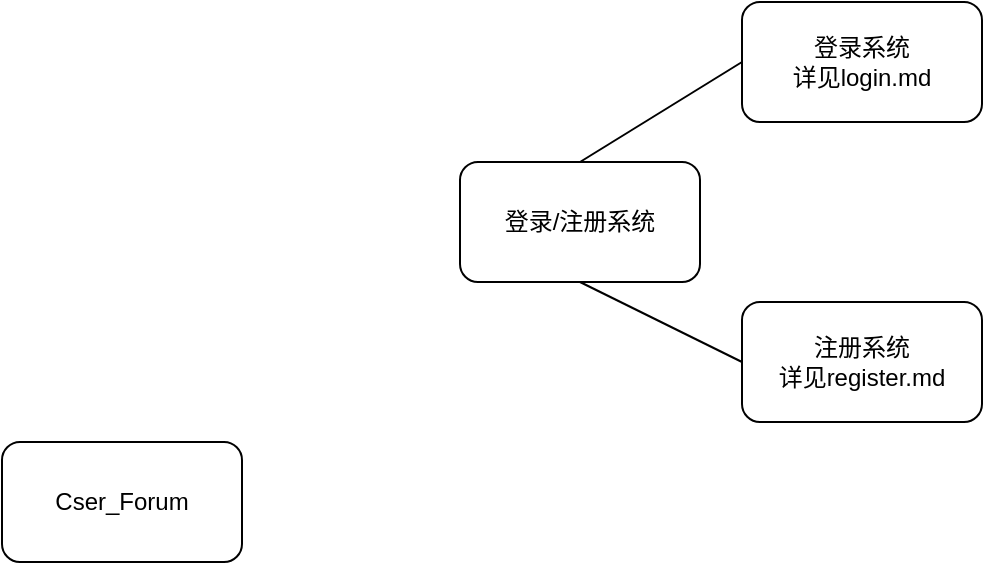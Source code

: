 <mxfile>
    <diagram id="WAMHOY3lVqfPAKeOcEzL" name="第 1 页">
        <mxGraphModel dx="2718" dy="2122" grid="1" gridSize="10" guides="1" tooltips="1" connect="1" arrows="1" fold="1" page="1" pageScale="1" pageWidth="827" pageHeight="1169" math="0" shadow="0">
            <root>
                <mxCell id="0"/>
                <mxCell id="1" parent="0"/>
                <mxCell id="2" value="Cser_Forum" style="rounded=1;whiteSpace=wrap;html=1;" parent="1" vertex="1">
                    <mxGeometry x="-1590" y="160" width="120" height="60" as="geometry"/>
                </mxCell>
                <mxCell id="3" value="登录/注册系统" style="rounded=1;whiteSpace=wrap;html=1;" parent="1" vertex="1">
                    <mxGeometry x="-1361" y="20" width="120" height="60" as="geometry"/>
                </mxCell>
                <mxCell id="4" value="登录系统&lt;div&gt;详见login.md&lt;/div&gt;" style="rounded=1;whiteSpace=wrap;html=1;" parent="1" vertex="1">
                    <mxGeometry x="-1220" y="-60" width="120" height="60" as="geometry"/>
                </mxCell>
                <mxCell id="5" value="注册系统&lt;div&gt;详见register.md&lt;/div&gt;" style="rounded=1;whiteSpace=wrap;html=1;" parent="1" vertex="1">
                    <mxGeometry x="-1220" y="90" width="120" height="60" as="geometry"/>
                </mxCell>
                <mxCell id="8" value="" style="endArrow=none;html=1;exitX=0.5;exitY=0;exitDx=0;exitDy=0;entryX=0;entryY=0.5;entryDx=0;entryDy=0;" parent="1" source="3" target="4" edge="1">
                    <mxGeometry width="50" height="50" relative="1" as="geometry">
                        <mxPoint x="-1130" y="270" as="sourcePoint"/>
                        <mxPoint x="-1230" y="-30" as="targetPoint"/>
                    </mxGeometry>
                </mxCell>
                <mxCell id="9" value="" style="endArrow=none;html=1;exitX=0.5;exitY=1;exitDx=0;exitDy=0;entryX=0;entryY=0.5;entryDx=0;entryDy=0;" parent="1" source="3" target="5" edge="1">
                    <mxGeometry width="50" height="50" relative="1" as="geometry">
                        <mxPoint x="-1130" y="270" as="sourcePoint"/>
                        <mxPoint x="-1080" y="220" as="targetPoint"/>
                    </mxGeometry>
                </mxCell>
            </root>
        </mxGraphModel>
    </diagram>
</mxfile>